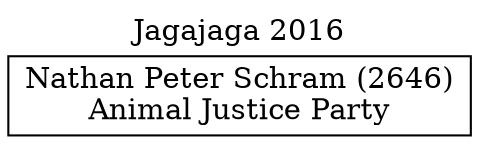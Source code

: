 // House preference flow
digraph "Nathan Peter Schram (2646)_Jagajaga_2016" {
	graph [label="Jagajaga 2016" labelloc=t mclimit=10]
	node [shape=box]
	"Nathan Peter Schram (2646)" [label="Nathan Peter Schram (2646)
Animal Justice Party"]
}
